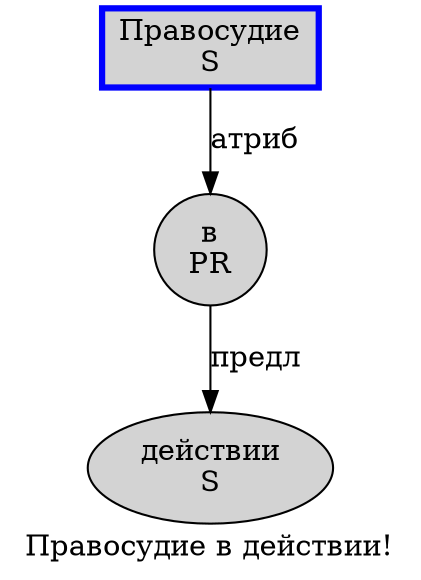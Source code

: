 digraph SENTENCE_894 {
	graph [label="Правосудие в действии!"]
	node [style=filled]
		0 [label="Правосудие
S" color=blue fillcolor=lightgray penwidth=3 shape=box]
		1 [label="в
PR" color="" fillcolor=lightgray penwidth=1 shape=ellipse]
		2 [label="действии
S" color="" fillcolor=lightgray penwidth=1 shape=ellipse]
			0 -> 1 [label="атриб"]
			1 -> 2 [label="предл"]
}